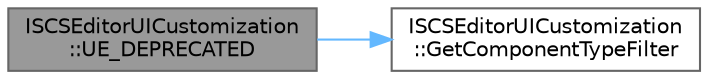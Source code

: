 digraph "ISCSEditorUICustomization::UE_DEPRECATED"
{
 // INTERACTIVE_SVG=YES
 // LATEX_PDF_SIZE
  bgcolor="transparent";
  edge [fontname=Helvetica,fontsize=10,labelfontname=Helvetica,labelfontsize=10];
  node [fontname=Helvetica,fontsize=10,shape=box,height=0.2,width=0.4];
  rankdir="LR";
  Node1 [id="Node000001",label="ISCSEditorUICustomization\l::UE_DEPRECATED",height=0.2,width=0.4,color="gray40", fillcolor="grey60", style="filled", fontcolor="black",tooltip=" "];
  Node1 -> Node2 [id="edge1_Node000001_Node000002",color="steelblue1",style="solid",tooltip=" "];
  Node2 [id="Node000002",label="ISCSEditorUICustomization\l::GetComponentTypeFilter",height=0.2,width=0.4,color="grey40", fillcolor="white", style="filled",URL="$da/d9e/classISCSEditorUICustomization.html#a894364564210111b5182779387815798",tooltip=" "];
}
